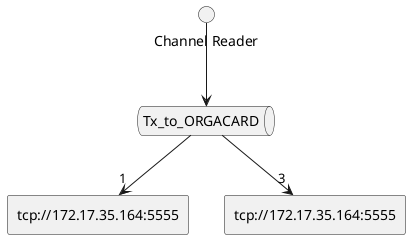 
@startuml

' Channel Tx_to_ORGACARD
' Definitions
queue ch_5 as "Tx_to_ORGACARD"
interface ch_5_src as "Channel Reader"

rectangle ch_5_dst_1 as "tcp://172.17.35.164:5555"
rectangle ch_5_dst_3 as "tcp://172.17.35.164:5555"

' Graphs
ch_5_src --> ch_5

ch_5 --> "1" ch_5_dst_1
ch_5 --> "3" ch_5_dst_3

@enduml
